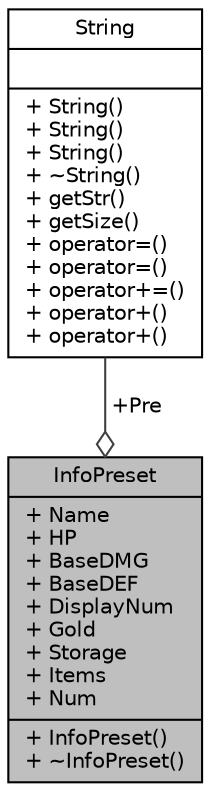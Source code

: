 digraph "InfoPreset"
{
 // INTERACTIVE_SVG=YES
 // LATEX_PDF_SIZE
  edge [fontname="Helvetica",fontsize="10",labelfontname="Helvetica",labelfontsize="10"];
  node [fontname="Helvetica",fontsize="10",shape=record];
  Node1 [label="{InfoPreset\n|+ Name\l+ HP\l+ BaseDMG\l+ BaseDEF\l+ DisplayNum\l+ Gold\l+ Storage\l+ Items\l+ Num\l|+ InfoPreset()\l+ ~InfoPreset()\l}",height=0.2,width=0.4,color="black", fillcolor="grey75", style="filled", fontcolor="black",tooltip="A preset tool for displaying dynamic information about anything."];
  Node2 -> Node1 [color="grey25",fontsize="10",style="solid",label=" +Pre" ,arrowhead="odiamond"];
  Node2 [label="{String\n||+ String()\l+ String()\l+ String()\l+ ~String()\l+ getStr()\l+ getSize()\l+ operator=()\l+ operator=()\l+ operator+=()\l+ operator+()\l+ operator+()\l}",height=0.2,width=0.4,color="black", fillcolor="white", style="filled",URL="$class_string.html",tooltip="Seperate String class, because STL are not allowed..."];
}
